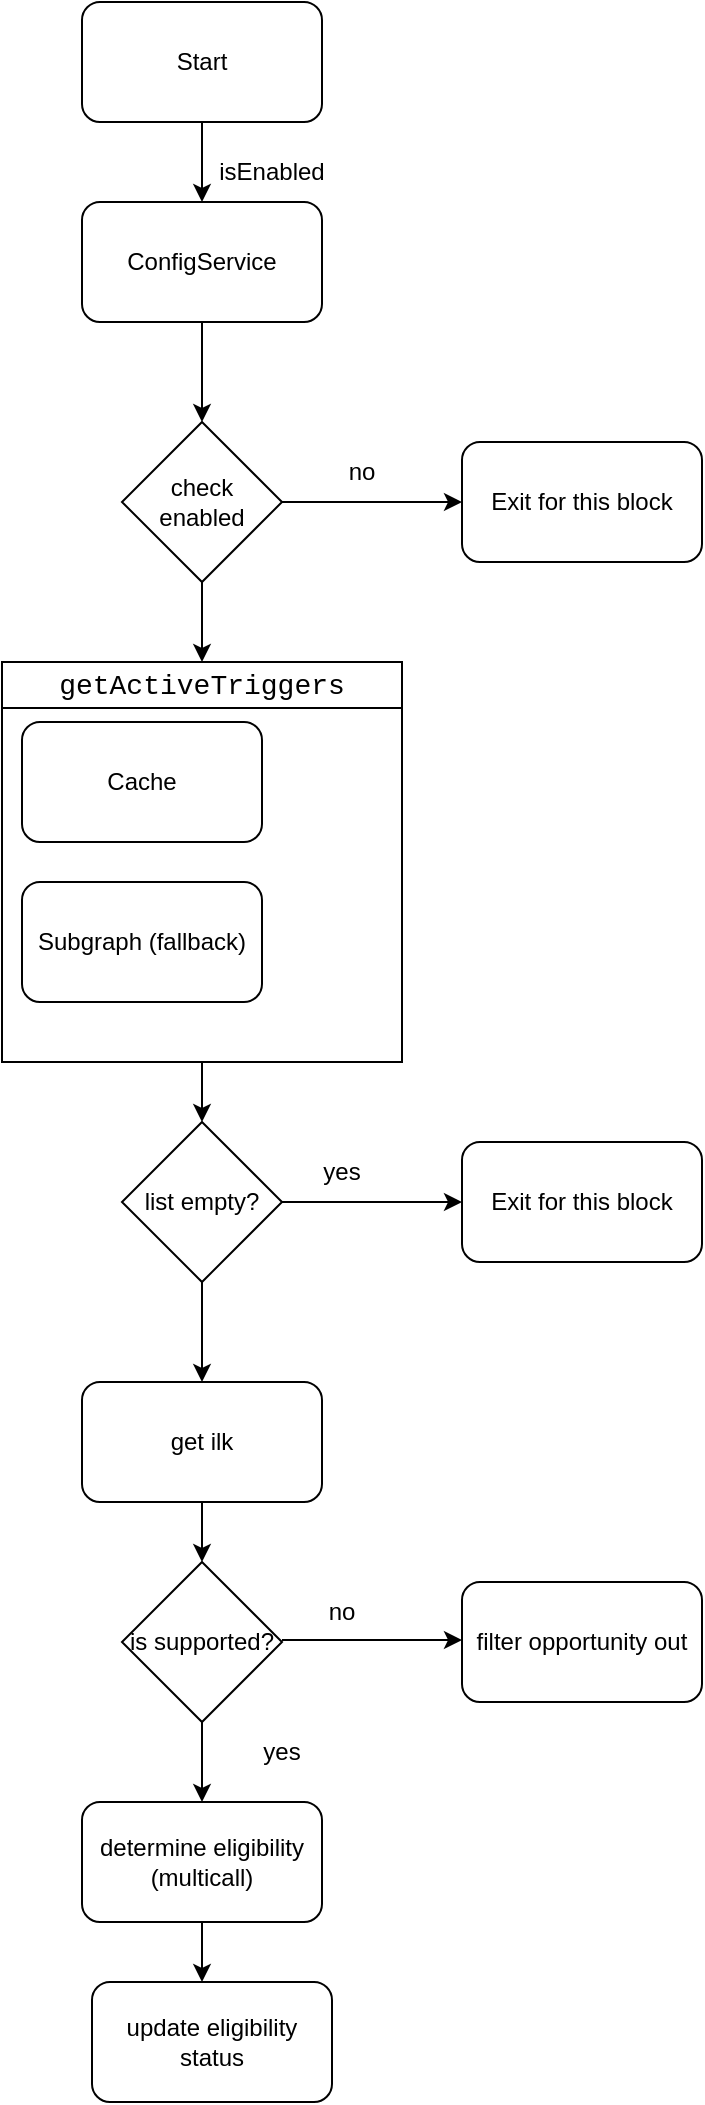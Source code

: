 <mxfile version="21.0.10" type="github">
  <diagram name="Page-1" id="2YBvvXClWsGukQMizWep">
    <mxGraphModel dx="1434" dy="764" grid="1" gridSize="10" guides="1" tooltips="1" connect="1" arrows="1" fold="1" page="1" pageScale="1.5" pageWidth="850" pageHeight="1100" math="0" shadow="0">
      <root>
        <mxCell id="0" />
        <mxCell id="1" parent="0" />
        <mxCell id="d_F_F2P5PRxiFKgZJ4JD-13" style="edgeStyle=orthogonalEdgeStyle;rounded=0;orthogonalLoop=1;jettySize=auto;html=1;exitX=0.5;exitY=1;exitDx=0;exitDy=0;" edge="1" parent="1" source="d_F_F2P5PRxiFKgZJ4JD-9" target="d_F_F2P5PRxiFKgZJ4JD-10">
          <mxGeometry relative="1" as="geometry" />
        </mxCell>
        <mxCell id="d_F_F2P5PRxiFKgZJ4JD-9" value="Start" style="rounded=1;whiteSpace=wrap;html=1;" vertex="1" parent="1">
          <mxGeometry x="330" y="10" width="120" height="60" as="geometry" />
        </mxCell>
        <mxCell id="d_F_F2P5PRxiFKgZJ4JD-16" style="edgeStyle=orthogonalEdgeStyle;rounded=0;orthogonalLoop=1;jettySize=auto;html=1;exitX=0.5;exitY=1;exitDx=0;exitDy=0;entryX=0.5;entryY=0;entryDx=0;entryDy=0;" edge="1" parent="1" source="d_F_F2P5PRxiFKgZJ4JD-10" target="d_F_F2P5PRxiFKgZJ4JD-15">
          <mxGeometry relative="1" as="geometry" />
        </mxCell>
        <mxCell id="d_F_F2P5PRxiFKgZJ4JD-10" value="ConfigService" style="rounded=1;whiteSpace=wrap;html=1;" vertex="1" parent="1">
          <mxGeometry x="330" y="110" width="120" height="60" as="geometry" />
        </mxCell>
        <mxCell id="d_F_F2P5PRxiFKgZJ4JD-14" value="isEnabled" style="text;html=1;strokeColor=none;fillColor=none;align=center;verticalAlign=middle;whiteSpace=wrap;rounded=0;" vertex="1" parent="1">
          <mxGeometry x="395" y="80" width="60" height="30" as="geometry" />
        </mxCell>
        <mxCell id="d_F_F2P5PRxiFKgZJ4JD-18" style="edgeStyle=orthogonalEdgeStyle;rounded=0;orthogonalLoop=1;jettySize=auto;html=1;exitX=1;exitY=0.5;exitDx=0;exitDy=0;" edge="1" parent="1" source="d_F_F2P5PRxiFKgZJ4JD-15" target="d_F_F2P5PRxiFKgZJ4JD-17">
          <mxGeometry relative="1" as="geometry" />
        </mxCell>
        <mxCell id="d_F_F2P5PRxiFKgZJ4JD-26" style="edgeStyle=orthogonalEdgeStyle;rounded=0;orthogonalLoop=1;jettySize=auto;html=1;exitX=0.5;exitY=1;exitDx=0;exitDy=0;" edge="1" parent="1" source="d_F_F2P5PRxiFKgZJ4JD-15" target="d_F_F2P5PRxiFKgZJ4JD-23">
          <mxGeometry relative="1" as="geometry" />
        </mxCell>
        <mxCell id="d_F_F2P5PRxiFKgZJ4JD-15" value="check&lt;br&gt;enabled" style="rhombus;whiteSpace=wrap;html=1;" vertex="1" parent="1">
          <mxGeometry x="350" y="220" width="80" height="80" as="geometry" />
        </mxCell>
        <mxCell id="d_F_F2P5PRxiFKgZJ4JD-17" value="Exit for this block" style="rounded=1;whiteSpace=wrap;html=1;" vertex="1" parent="1">
          <mxGeometry x="520" y="230" width="120" height="60" as="geometry" />
        </mxCell>
        <mxCell id="d_F_F2P5PRxiFKgZJ4JD-19" value="no" style="text;html=1;strokeColor=none;fillColor=none;align=center;verticalAlign=middle;whiteSpace=wrap;rounded=0;" vertex="1" parent="1">
          <mxGeometry x="440" y="230" width="60" height="30" as="geometry" />
        </mxCell>
        <mxCell id="d_F_F2P5PRxiFKgZJ4JD-31" style="edgeStyle=orthogonalEdgeStyle;rounded=0;orthogonalLoop=1;jettySize=auto;html=1;exitX=0.5;exitY=1;exitDx=0;exitDy=0;entryX=0.5;entryY=0;entryDx=0;entryDy=0;" edge="1" parent="1" source="d_F_F2P5PRxiFKgZJ4JD-23" target="d_F_F2P5PRxiFKgZJ4JD-27">
          <mxGeometry relative="1" as="geometry" />
        </mxCell>
        <mxCell id="d_F_F2P5PRxiFKgZJ4JD-23" value="&lt;div style=&quot;font-family: Consolas, &amp;quot;Courier New&amp;quot;, monospace; font-weight: normal; font-size: 14px; line-height: 19px;&quot;&gt;&lt;span style=&quot;background-color: rgb(255, 255, 255);&quot;&gt;getActiveTriggers&lt;/span&gt;&lt;/div&gt;" style="swimlane;whiteSpace=wrap;html=1;" vertex="1" parent="1">
          <mxGeometry x="290" y="340" width="200" height="200" as="geometry" />
        </mxCell>
        <mxCell id="d_F_F2P5PRxiFKgZJ4JD-24" value="Cache" style="rounded=1;whiteSpace=wrap;html=1;" vertex="1" parent="d_F_F2P5PRxiFKgZJ4JD-23">
          <mxGeometry x="10" y="30" width="120" height="60" as="geometry" />
        </mxCell>
        <mxCell id="d_F_F2P5PRxiFKgZJ4JD-25" value="Subgraph (fallback)" style="rounded=1;whiteSpace=wrap;html=1;" vertex="1" parent="d_F_F2P5PRxiFKgZJ4JD-23">
          <mxGeometry x="10" y="110" width="120" height="60" as="geometry" />
        </mxCell>
        <mxCell id="d_F_F2P5PRxiFKgZJ4JD-29" style="edgeStyle=orthogonalEdgeStyle;rounded=0;orthogonalLoop=1;jettySize=auto;html=1;exitX=1;exitY=0.5;exitDx=0;exitDy=0;entryX=0;entryY=0.5;entryDx=0;entryDy=0;" edge="1" parent="1" source="d_F_F2P5PRxiFKgZJ4JD-27" target="d_F_F2P5PRxiFKgZJ4JD-28">
          <mxGeometry relative="1" as="geometry" />
        </mxCell>
        <mxCell id="d_F_F2P5PRxiFKgZJ4JD-35" style="edgeStyle=orthogonalEdgeStyle;rounded=0;orthogonalLoop=1;jettySize=auto;html=1;exitX=0.5;exitY=1;exitDx=0;exitDy=0;" edge="1" parent="1" source="d_F_F2P5PRxiFKgZJ4JD-27" target="d_F_F2P5PRxiFKgZJ4JD-34">
          <mxGeometry relative="1" as="geometry" />
        </mxCell>
        <mxCell id="d_F_F2P5PRxiFKgZJ4JD-27" value="list empty?" style="rhombus;whiteSpace=wrap;html=1;" vertex="1" parent="1">
          <mxGeometry x="350" y="570" width="80" height="80" as="geometry" />
        </mxCell>
        <mxCell id="d_F_F2P5PRxiFKgZJ4JD-28" value="Exit for this block" style="rounded=1;whiteSpace=wrap;html=1;" vertex="1" parent="1">
          <mxGeometry x="520" y="580" width="120" height="60" as="geometry" />
        </mxCell>
        <mxCell id="d_F_F2P5PRxiFKgZJ4JD-30" value="yes" style="text;html=1;strokeColor=none;fillColor=none;align=center;verticalAlign=middle;whiteSpace=wrap;rounded=0;" vertex="1" parent="1">
          <mxGeometry x="430" y="580" width="60" height="30" as="geometry" />
        </mxCell>
        <mxCell id="d_F_F2P5PRxiFKgZJ4JD-38" style="edgeStyle=orthogonalEdgeStyle;rounded=0;orthogonalLoop=1;jettySize=auto;html=1;exitX=0.5;exitY=1;exitDx=0;exitDy=0;" edge="1" parent="1" source="d_F_F2P5PRxiFKgZJ4JD-34" target="d_F_F2P5PRxiFKgZJ4JD-36">
          <mxGeometry relative="1" as="geometry" />
        </mxCell>
        <mxCell id="d_F_F2P5PRxiFKgZJ4JD-34" value="get ilk" style="rounded=1;whiteSpace=wrap;html=1;" vertex="1" parent="1">
          <mxGeometry x="330" y="700" width="120" height="60" as="geometry" />
        </mxCell>
        <mxCell id="d_F_F2P5PRxiFKgZJ4JD-43" style="edgeStyle=orthogonalEdgeStyle;rounded=0;orthogonalLoop=1;jettySize=auto;html=1;exitX=0.5;exitY=1;exitDx=0;exitDy=0;entryX=0.5;entryY=0;entryDx=0;entryDy=0;" edge="1" parent="1" source="d_F_F2P5PRxiFKgZJ4JD-36" target="d_F_F2P5PRxiFKgZJ4JD-42">
          <mxGeometry relative="1" as="geometry" />
        </mxCell>
        <mxCell id="d_F_F2P5PRxiFKgZJ4JD-36" value="is supported?" style="rhombus;whiteSpace=wrap;html=1;" vertex="1" parent="1">
          <mxGeometry x="350" y="790" width="80" height="80" as="geometry" />
        </mxCell>
        <mxCell id="d_F_F2P5PRxiFKgZJ4JD-37" value="no" style="text;html=1;strokeColor=none;fillColor=none;align=center;verticalAlign=middle;whiteSpace=wrap;rounded=0;" vertex="1" parent="1">
          <mxGeometry x="430" y="800" width="60" height="30" as="geometry" />
        </mxCell>
        <mxCell id="d_F_F2P5PRxiFKgZJ4JD-39" style="edgeStyle=orthogonalEdgeStyle;rounded=0;orthogonalLoop=1;jettySize=auto;html=1;exitX=1;exitY=0.5;exitDx=0;exitDy=0;entryX=0;entryY=0.5;entryDx=0;entryDy=0;" edge="1" parent="1">
          <mxGeometry relative="1" as="geometry">
            <mxPoint x="430" y="829" as="sourcePoint" />
            <mxPoint x="520" y="829" as="targetPoint" />
          </mxGeometry>
        </mxCell>
        <mxCell id="d_F_F2P5PRxiFKgZJ4JD-41" value="filter opportunity out" style="rounded=1;whiteSpace=wrap;html=1;" vertex="1" parent="1">
          <mxGeometry x="520" y="800" width="120" height="60" as="geometry" />
        </mxCell>
        <mxCell id="d_F_F2P5PRxiFKgZJ4JD-45" style="edgeStyle=orthogonalEdgeStyle;rounded=0;orthogonalLoop=1;jettySize=auto;html=1;exitX=0.5;exitY=1;exitDx=0;exitDy=0;entryX=0.5;entryY=0;entryDx=0;entryDy=0;" edge="1" parent="1" source="d_F_F2P5PRxiFKgZJ4JD-42">
          <mxGeometry relative="1" as="geometry">
            <mxPoint x="390" y="1000" as="targetPoint" />
          </mxGeometry>
        </mxCell>
        <mxCell id="d_F_F2P5PRxiFKgZJ4JD-42" value="determine eligibility&lt;br&gt;(multicall)" style="rounded=1;whiteSpace=wrap;html=1;" vertex="1" parent="1">
          <mxGeometry x="330" y="910" width="120" height="60" as="geometry" />
        </mxCell>
        <mxCell id="d_F_F2P5PRxiFKgZJ4JD-47" value="yes" style="text;html=1;strokeColor=none;fillColor=none;align=center;verticalAlign=middle;whiteSpace=wrap;rounded=0;" vertex="1" parent="1">
          <mxGeometry x="400" y="870" width="60" height="30" as="geometry" />
        </mxCell>
        <mxCell id="d_F_F2P5PRxiFKgZJ4JD-50" value="update eligibility status" style="rounded=1;whiteSpace=wrap;html=1;" vertex="1" parent="1">
          <mxGeometry x="335" y="1000" width="120" height="60" as="geometry" />
        </mxCell>
      </root>
    </mxGraphModel>
  </diagram>
</mxfile>
